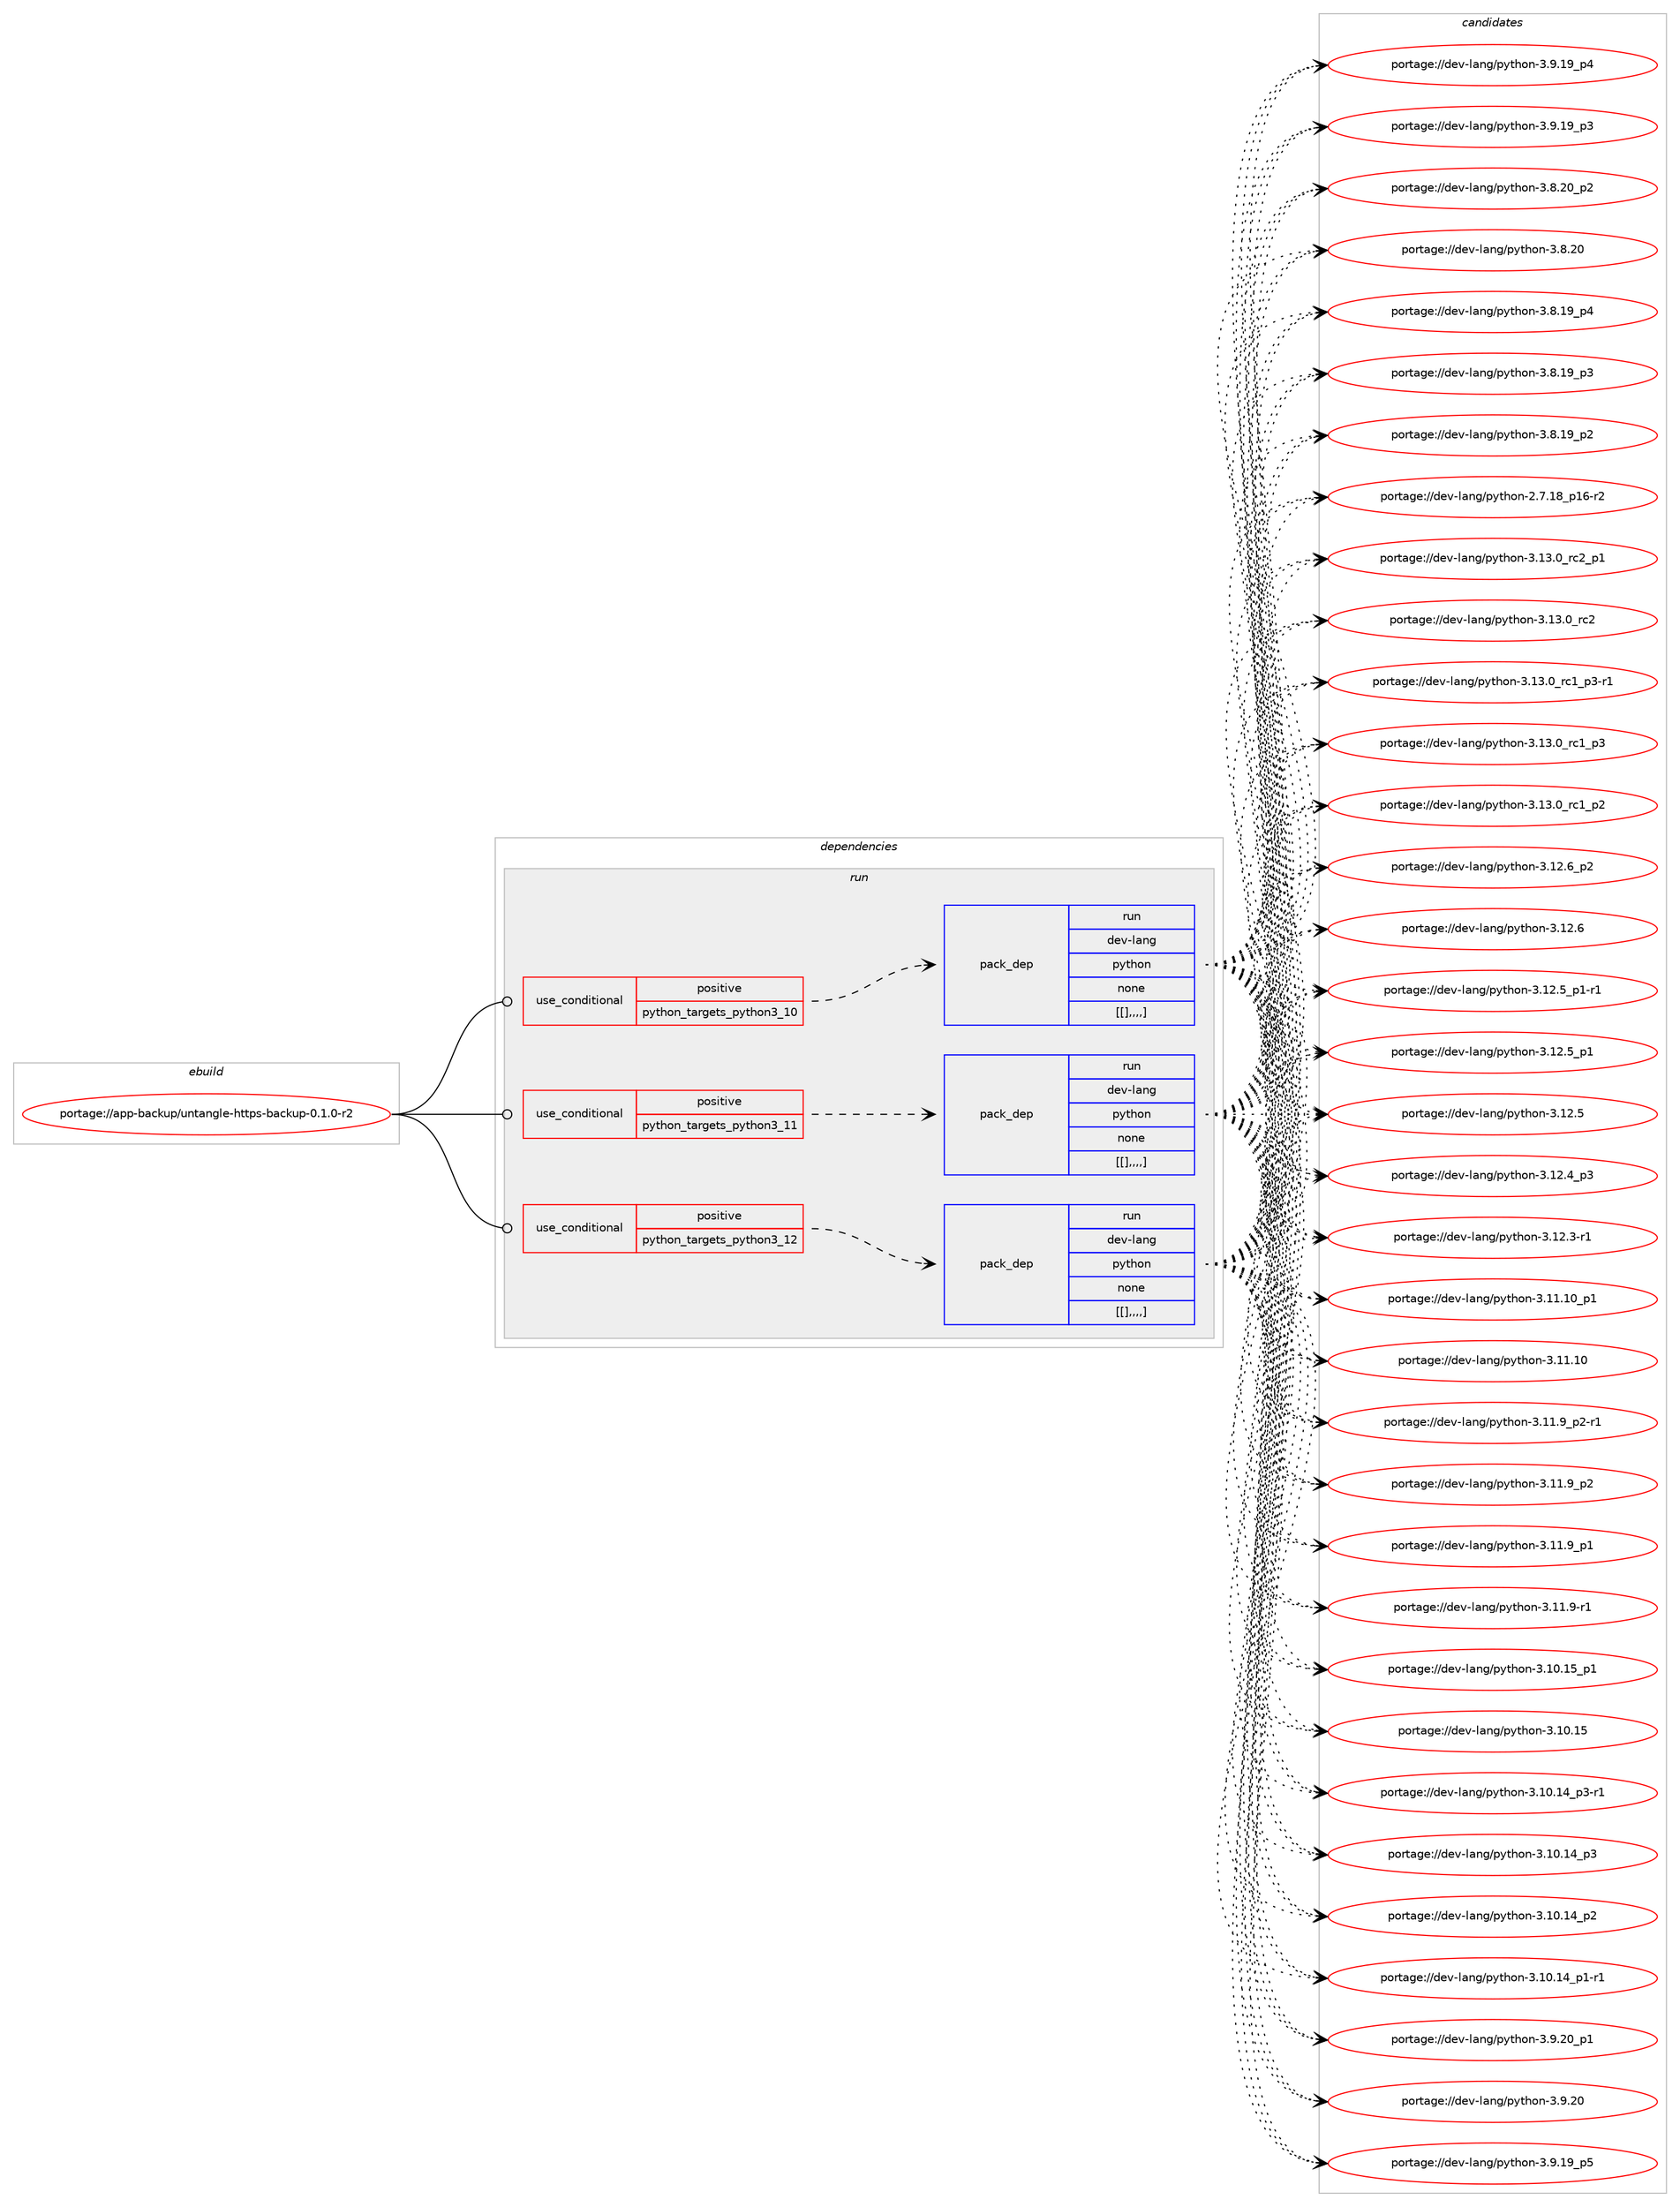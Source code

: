 digraph prolog {

# *************
# Graph options
# *************

newrank=true;
concentrate=true;
compound=true;
graph [rankdir=LR,fontname=Helvetica,fontsize=10,ranksep=1.5];#, ranksep=2.5, nodesep=0.2];
edge  [arrowhead=vee];
node  [fontname=Helvetica,fontsize=10];

# **********
# The ebuild
# **********

subgraph cluster_leftcol {
color=gray;
label=<<i>ebuild</i>>;
id [label="portage://app-backup/untangle-https-backup-0.1.0-r2", color=red, width=4, href="../app-backup/untangle-https-backup-0.1.0-r2.svg"];
}

# ****************
# The dependencies
# ****************

subgraph cluster_midcol {
color=gray;
label=<<i>dependencies</i>>;
subgraph cluster_compile {
fillcolor="#eeeeee";
style=filled;
label=<<i>compile</i>>;
}
subgraph cluster_compileandrun {
fillcolor="#eeeeee";
style=filled;
label=<<i>compile and run</i>>;
}
subgraph cluster_run {
fillcolor="#eeeeee";
style=filled;
label=<<i>run</i>>;
subgraph cond2964 {
dependency10483 [label=<<TABLE BORDER="0" CELLBORDER="1" CELLSPACING="0" CELLPADDING="4"><TR><TD ROWSPAN="3" CELLPADDING="10">use_conditional</TD></TR><TR><TD>positive</TD></TR><TR><TD>python_targets_python3_10</TD></TR></TABLE>>, shape=none, color=red];
subgraph pack7472 {
dependency10484 [label=<<TABLE BORDER="0" CELLBORDER="1" CELLSPACING="0" CELLPADDING="4" WIDTH="220"><TR><TD ROWSPAN="6" CELLPADDING="30">pack_dep</TD></TR><TR><TD WIDTH="110">run</TD></TR><TR><TD>dev-lang</TD></TR><TR><TD>python</TD></TR><TR><TD>none</TD></TR><TR><TD>[[],,,,]</TD></TR></TABLE>>, shape=none, color=blue];
}
dependency10483:e -> dependency10484:w [weight=20,style="dashed",arrowhead="vee"];
}
id:e -> dependency10483:w [weight=20,style="solid",arrowhead="odot"];
subgraph cond2965 {
dependency10485 [label=<<TABLE BORDER="0" CELLBORDER="1" CELLSPACING="0" CELLPADDING="4"><TR><TD ROWSPAN="3" CELLPADDING="10">use_conditional</TD></TR><TR><TD>positive</TD></TR><TR><TD>python_targets_python3_11</TD></TR></TABLE>>, shape=none, color=red];
subgraph pack7473 {
dependency10486 [label=<<TABLE BORDER="0" CELLBORDER="1" CELLSPACING="0" CELLPADDING="4" WIDTH="220"><TR><TD ROWSPAN="6" CELLPADDING="30">pack_dep</TD></TR><TR><TD WIDTH="110">run</TD></TR><TR><TD>dev-lang</TD></TR><TR><TD>python</TD></TR><TR><TD>none</TD></TR><TR><TD>[[],,,,]</TD></TR></TABLE>>, shape=none, color=blue];
}
dependency10485:e -> dependency10486:w [weight=20,style="dashed",arrowhead="vee"];
}
id:e -> dependency10485:w [weight=20,style="solid",arrowhead="odot"];
subgraph cond2966 {
dependency10487 [label=<<TABLE BORDER="0" CELLBORDER="1" CELLSPACING="0" CELLPADDING="4"><TR><TD ROWSPAN="3" CELLPADDING="10">use_conditional</TD></TR><TR><TD>positive</TD></TR><TR><TD>python_targets_python3_12</TD></TR></TABLE>>, shape=none, color=red];
subgraph pack7474 {
dependency10488 [label=<<TABLE BORDER="0" CELLBORDER="1" CELLSPACING="0" CELLPADDING="4" WIDTH="220"><TR><TD ROWSPAN="6" CELLPADDING="30">pack_dep</TD></TR><TR><TD WIDTH="110">run</TD></TR><TR><TD>dev-lang</TD></TR><TR><TD>python</TD></TR><TR><TD>none</TD></TR><TR><TD>[[],,,,]</TD></TR></TABLE>>, shape=none, color=blue];
}
dependency10487:e -> dependency10488:w [weight=20,style="dashed",arrowhead="vee"];
}
id:e -> dependency10487:w [weight=20,style="solid",arrowhead="odot"];
}
}

# **************
# The candidates
# **************

subgraph cluster_choices {
rank=same;
color=gray;
label=<<i>candidates</i>>;

subgraph choice7472 {
color=black;
nodesep=1;
choice100101118451089711010347112121116104111110455146495146489511499509511249 [label="portage://dev-lang/python-3.13.0_rc2_p1", color=red, width=4,href="../dev-lang/python-3.13.0_rc2_p1.svg"];
choice10010111845108971101034711212111610411111045514649514648951149950 [label="portage://dev-lang/python-3.13.0_rc2", color=red, width=4,href="../dev-lang/python-3.13.0_rc2.svg"];
choice1001011184510897110103471121211161041111104551464951464895114994995112514511449 [label="portage://dev-lang/python-3.13.0_rc1_p3-r1", color=red, width=4,href="../dev-lang/python-3.13.0_rc1_p3-r1.svg"];
choice100101118451089711010347112121116104111110455146495146489511499499511251 [label="portage://dev-lang/python-3.13.0_rc1_p3", color=red, width=4,href="../dev-lang/python-3.13.0_rc1_p3.svg"];
choice100101118451089711010347112121116104111110455146495146489511499499511250 [label="portage://dev-lang/python-3.13.0_rc1_p2", color=red, width=4,href="../dev-lang/python-3.13.0_rc1_p2.svg"];
choice100101118451089711010347112121116104111110455146495046549511250 [label="portage://dev-lang/python-3.12.6_p2", color=red, width=4,href="../dev-lang/python-3.12.6_p2.svg"];
choice10010111845108971101034711212111610411111045514649504654 [label="portage://dev-lang/python-3.12.6", color=red, width=4,href="../dev-lang/python-3.12.6.svg"];
choice1001011184510897110103471121211161041111104551464950465395112494511449 [label="portage://dev-lang/python-3.12.5_p1-r1", color=red, width=4,href="../dev-lang/python-3.12.5_p1-r1.svg"];
choice100101118451089711010347112121116104111110455146495046539511249 [label="portage://dev-lang/python-3.12.5_p1", color=red, width=4,href="../dev-lang/python-3.12.5_p1.svg"];
choice10010111845108971101034711212111610411111045514649504653 [label="portage://dev-lang/python-3.12.5", color=red, width=4,href="../dev-lang/python-3.12.5.svg"];
choice100101118451089711010347112121116104111110455146495046529511251 [label="portage://dev-lang/python-3.12.4_p3", color=red, width=4,href="../dev-lang/python-3.12.4_p3.svg"];
choice100101118451089711010347112121116104111110455146495046514511449 [label="portage://dev-lang/python-3.12.3-r1", color=red, width=4,href="../dev-lang/python-3.12.3-r1.svg"];
choice10010111845108971101034711212111610411111045514649494649489511249 [label="portage://dev-lang/python-3.11.10_p1", color=red, width=4,href="../dev-lang/python-3.11.10_p1.svg"];
choice1001011184510897110103471121211161041111104551464949464948 [label="portage://dev-lang/python-3.11.10", color=red, width=4,href="../dev-lang/python-3.11.10.svg"];
choice1001011184510897110103471121211161041111104551464949465795112504511449 [label="portage://dev-lang/python-3.11.9_p2-r1", color=red, width=4,href="../dev-lang/python-3.11.9_p2-r1.svg"];
choice100101118451089711010347112121116104111110455146494946579511250 [label="portage://dev-lang/python-3.11.9_p2", color=red, width=4,href="../dev-lang/python-3.11.9_p2.svg"];
choice100101118451089711010347112121116104111110455146494946579511249 [label="portage://dev-lang/python-3.11.9_p1", color=red, width=4,href="../dev-lang/python-3.11.9_p1.svg"];
choice100101118451089711010347112121116104111110455146494946574511449 [label="portage://dev-lang/python-3.11.9-r1", color=red, width=4,href="../dev-lang/python-3.11.9-r1.svg"];
choice10010111845108971101034711212111610411111045514649484649539511249 [label="portage://dev-lang/python-3.10.15_p1", color=red, width=4,href="../dev-lang/python-3.10.15_p1.svg"];
choice1001011184510897110103471121211161041111104551464948464953 [label="portage://dev-lang/python-3.10.15", color=red, width=4,href="../dev-lang/python-3.10.15.svg"];
choice100101118451089711010347112121116104111110455146494846495295112514511449 [label="portage://dev-lang/python-3.10.14_p3-r1", color=red, width=4,href="../dev-lang/python-3.10.14_p3-r1.svg"];
choice10010111845108971101034711212111610411111045514649484649529511251 [label="portage://dev-lang/python-3.10.14_p3", color=red, width=4,href="../dev-lang/python-3.10.14_p3.svg"];
choice10010111845108971101034711212111610411111045514649484649529511250 [label="portage://dev-lang/python-3.10.14_p2", color=red, width=4,href="../dev-lang/python-3.10.14_p2.svg"];
choice100101118451089711010347112121116104111110455146494846495295112494511449 [label="portage://dev-lang/python-3.10.14_p1-r1", color=red, width=4,href="../dev-lang/python-3.10.14_p1-r1.svg"];
choice100101118451089711010347112121116104111110455146574650489511249 [label="portage://dev-lang/python-3.9.20_p1", color=red, width=4,href="../dev-lang/python-3.9.20_p1.svg"];
choice10010111845108971101034711212111610411111045514657465048 [label="portage://dev-lang/python-3.9.20", color=red, width=4,href="../dev-lang/python-3.9.20.svg"];
choice100101118451089711010347112121116104111110455146574649579511253 [label="portage://dev-lang/python-3.9.19_p5", color=red, width=4,href="../dev-lang/python-3.9.19_p5.svg"];
choice100101118451089711010347112121116104111110455146574649579511252 [label="portage://dev-lang/python-3.9.19_p4", color=red, width=4,href="../dev-lang/python-3.9.19_p4.svg"];
choice100101118451089711010347112121116104111110455146574649579511251 [label="portage://dev-lang/python-3.9.19_p3", color=red, width=4,href="../dev-lang/python-3.9.19_p3.svg"];
choice100101118451089711010347112121116104111110455146564650489511250 [label="portage://dev-lang/python-3.8.20_p2", color=red, width=4,href="../dev-lang/python-3.8.20_p2.svg"];
choice10010111845108971101034711212111610411111045514656465048 [label="portage://dev-lang/python-3.8.20", color=red, width=4,href="../dev-lang/python-3.8.20.svg"];
choice100101118451089711010347112121116104111110455146564649579511252 [label="portage://dev-lang/python-3.8.19_p4", color=red, width=4,href="../dev-lang/python-3.8.19_p4.svg"];
choice100101118451089711010347112121116104111110455146564649579511251 [label="portage://dev-lang/python-3.8.19_p3", color=red, width=4,href="../dev-lang/python-3.8.19_p3.svg"];
choice100101118451089711010347112121116104111110455146564649579511250 [label="portage://dev-lang/python-3.8.19_p2", color=red, width=4,href="../dev-lang/python-3.8.19_p2.svg"];
choice100101118451089711010347112121116104111110455046554649569511249544511450 [label="portage://dev-lang/python-2.7.18_p16-r2", color=red, width=4,href="../dev-lang/python-2.7.18_p16-r2.svg"];
dependency10484:e -> choice100101118451089711010347112121116104111110455146495146489511499509511249:w [style=dotted,weight="100"];
dependency10484:e -> choice10010111845108971101034711212111610411111045514649514648951149950:w [style=dotted,weight="100"];
dependency10484:e -> choice1001011184510897110103471121211161041111104551464951464895114994995112514511449:w [style=dotted,weight="100"];
dependency10484:e -> choice100101118451089711010347112121116104111110455146495146489511499499511251:w [style=dotted,weight="100"];
dependency10484:e -> choice100101118451089711010347112121116104111110455146495146489511499499511250:w [style=dotted,weight="100"];
dependency10484:e -> choice100101118451089711010347112121116104111110455146495046549511250:w [style=dotted,weight="100"];
dependency10484:e -> choice10010111845108971101034711212111610411111045514649504654:w [style=dotted,weight="100"];
dependency10484:e -> choice1001011184510897110103471121211161041111104551464950465395112494511449:w [style=dotted,weight="100"];
dependency10484:e -> choice100101118451089711010347112121116104111110455146495046539511249:w [style=dotted,weight="100"];
dependency10484:e -> choice10010111845108971101034711212111610411111045514649504653:w [style=dotted,weight="100"];
dependency10484:e -> choice100101118451089711010347112121116104111110455146495046529511251:w [style=dotted,weight="100"];
dependency10484:e -> choice100101118451089711010347112121116104111110455146495046514511449:w [style=dotted,weight="100"];
dependency10484:e -> choice10010111845108971101034711212111610411111045514649494649489511249:w [style=dotted,weight="100"];
dependency10484:e -> choice1001011184510897110103471121211161041111104551464949464948:w [style=dotted,weight="100"];
dependency10484:e -> choice1001011184510897110103471121211161041111104551464949465795112504511449:w [style=dotted,weight="100"];
dependency10484:e -> choice100101118451089711010347112121116104111110455146494946579511250:w [style=dotted,weight="100"];
dependency10484:e -> choice100101118451089711010347112121116104111110455146494946579511249:w [style=dotted,weight="100"];
dependency10484:e -> choice100101118451089711010347112121116104111110455146494946574511449:w [style=dotted,weight="100"];
dependency10484:e -> choice10010111845108971101034711212111610411111045514649484649539511249:w [style=dotted,weight="100"];
dependency10484:e -> choice1001011184510897110103471121211161041111104551464948464953:w [style=dotted,weight="100"];
dependency10484:e -> choice100101118451089711010347112121116104111110455146494846495295112514511449:w [style=dotted,weight="100"];
dependency10484:e -> choice10010111845108971101034711212111610411111045514649484649529511251:w [style=dotted,weight="100"];
dependency10484:e -> choice10010111845108971101034711212111610411111045514649484649529511250:w [style=dotted,weight="100"];
dependency10484:e -> choice100101118451089711010347112121116104111110455146494846495295112494511449:w [style=dotted,weight="100"];
dependency10484:e -> choice100101118451089711010347112121116104111110455146574650489511249:w [style=dotted,weight="100"];
dependency10484:e -> choice10010111845108971101034711212111610411111045514657465048:w [style=dotted,weight="100"];
dependency10484:e -> choice100101118451089711010347112121116104111110455146574649579511253:w [style=dotted,weight="100"];
dependency10484:e -> choice100101118451089711010347112121116104111110455146574649579511252:w [style=dotted,weight="100"];
dependency10484:e -> choice100101118451089711010347112121116104111110455146574649579511251:w [style=dotted,weight="100"];
dependency10484:e -> choice100101118451089711010347112121116104111110455146564650489511250:w [style=dotted,weight="100"];
dependency10484:e -> choice10010111845108971101034711212111610411111045514656465048:w [style=dotted,weight="100"];
dependency10484:e -> choice100101118451089711010347112121116104111110455146564649579511252:w [style=dotted,weight="100"];
dependency10484:e -> choice100101118451089711010347112121116104111110455146564649579511251:w [style=dotted,weight="100"];
dependency10484:e -> choice100101118451089711010347112121116104111110455146564649579511250:w [style=dotted,weight="100"];
dependency10484:e -> choice100101118451089711010347112121116104111110455046554649569511249544511450:w [style=dotted,weight="100"];
}
subgraph choice7473 {
color=black;
nodesep=1;
choice100101118451089711010347112121116104111110455146495146489511499509511249 [label="portage://dev-lang/python-3.13.0_rc2_p1", color=red, width=4,href="../dev-lang/python-3.13.0_rc2_p1.svg"];
choice10010111845108971101034711212111610411111045514649514648951149950 [label="portage://dev-lang/python-3.13.0_rc2", color=red, width=4,href="../dev-lang/python-3.13.0_rc2.svg"];
choice1001011184510897110103471121211161041111104551464951464895114994995112514511449 [label="portage://dev-lang/python-3.13.0_rc1_p3-r1", color=red, width=4,href="../dev-lang/python-3.13.0_rc1_p3-r1.svg"];
choice100101118451089711010347112121116104111110455146495146489511499499511251 [label="portage://dev-lang/python-3.13.0_rc1_p3", color=red, width=4,href="../dev-lang/python-3.13.0_rc1_p3.svg"];
choice100101118451089711010347112121116104111110455146495146489511499499511250 [label="portage://dev-lang/python-3.13.0_rc1_p2", color=red, width=4,href="../dev-lang/python-3.13.0_rc1_p2.svg"];
choice100101118451089711010347112121116104111110455146495046549511250 [label="portage://dev-lang/python-3.12.6_p2", color=red, width=4,href="../dev-lang/python-3.12.6_p2.svg"];
choice10010111845108971101034711212111610411111045514649504654 [label="portage://dev-lang/python-3.12.6", color=red, width=4,href="../dev-lang/python-3.12.6.svg"];
choice1001011184510897110103471121211161041111104551464950465395112494511449 [label="portage://dev-lang/python-3.12.5_p1-r1", color=red, width=4,href="../dev-lang/python-3.12.5_p1-r1.svg"];
choice100101118451089711010347112121116104111110455146495046539511249 [label="portage://dev-lang/python-3.12.5_p1", color=red, width=4,href="../dev-lang/python-3.12.5_p1.svg"];
choice10010111845108971101034711212111610411111045514649504653 [label="portage://dev-lang/python-3.12.5", color=red, width=4,href="../dev-lang/python-3.12.5.svg"];
choice100101118451089711010347112121116104111110455146495046529511251 [label="portage://dev-lang/python-3.12.4_p3", color=red, width=4,href="../dev-lang/python-3.12.4_p3.svg"];
choice100101118451089711010347112121116104111110455146495046514511449 [label="portage://dev-lang/python-3.12.3-r1", color=red, width=4,href="../dev-lang/python-3.12.3-r1.svg"];
choice10010111845108971101034711212111610411111045514649494649489511249 [label="portage://dev-lang/python-3.11.10_p1", color=red, width=4,href="../dev-lang/python-3.11.10_p1.svg"];
choice1001011184510897110103471121211161041111104551464949464948 [label="portage://dev-lang/python-3.11.10", color=red, width=4,href="../dev-lang/python-3.11.10.svg"];
choice1001011184510897110103471121211161041111104551464949465795112504511449 [label="portage://dev-lang/python-3.11.9_p2-r1", color=red, width=4,href="../dev-lang/python-3.11.9_p2-r1.svg"];
choice100101118451089711010347112121116104111110455146494946579511250 [label="portage://dev-lang/python-3.11.9_p2", color=red, width=4,href="../dev-lang/python-3.11.9_p2.svg"];
choice100101118451089711010347112121116104111110455146494946579511249 [label="portage://dev-lang/python-3.11.9_p1", color=red, width=4,href="../dev-lang/python-3.11.9_p1.svg"];
choice100101118451089711010347112121116104111110455146494946574511449 [label="portage://dev-lang/python-3.11.9-r1", color=red, width=4,href="../dev-lang/python-3.11.9-r1.svg"];
choice10010111845108971101034711212111610411111045514649484649539511249 [label="portage://dev-lang/python-3.10.15_p1", color=red, width=4,href="../dev-lang/python-3.10.15_p1.svg"];
choice1001011184510897110103471121211161041111104551464948464953 [label="portage://dev-lang/python-3.10.15", color=red, width=4,href="../dev-lang/python-3.10.15.svg"];
choice100101118451089711010347112121116104111110455146494846495295112514511449 [label="portage://dev-lang/python-3.10.14_p3-r1", color=red, width=4,href="../dev-lang/python-3.10.14_p3-r1.svg"];
choice10010111845108971101034711212111610411111045514649484649529511251 [label="portage://dev-lang/python-3.10.14_p3", color=red, width=4,href="../dev-lang/python-3.10.14_p3.svg"];
choice10010111845108971101034711212111610411111045514649484649529511250 [label="portage://dev-lang/python-3.10.14_p2", color=red, width=4,href="../dev-lang/python-3.10.14_p2.svg"];
choice100101118451089711010347112121116104111110455146494846495295112494511449 [label="portage://dev-lang/python-3.10.14_p1-r1", color=red, width=4,href="../dev-lang/python-3.10.14_p1-r1.svg"];
choice100101118451089711010347112121116104111110455146574650489511249 [label="portage://dev-lang/python-3.9.20_p1", color=red, width=4,href="../dev-lang/python-3.9.20_p1.svg"];
choice10010111845108971101034711212111610411111045514657465048 [label="portage://dev-lang/python-3.9.20", color=red, width=4,href="../dev-lang/python-3.9.20.svg"];
choice100101118451089711010347112121116104111110455146574649579511253 [label="portage://dev-lang/python-3.9.19_p5", color=red, width=4,href="../dev-lang/python-3.9.19_p5.svg"];
choice100101118451089711010347112121116104111110455146574649579511252 [label="portage://dev-lang/python-3.9.19_p4", color=red, width=4,href="../dev-lang/python-3.9.19_p4.svg"];
choice100101118451089711010347112121116104111110455146574649579511251 [label="portage://dev-lang/python-3.9.19_p3", color=red, width=4,href="../dev-lang/python-3.9.19_p3.svg"];
choice100101118451089711010347112121116104111110455146564650489511250 [label="portage://dev-lang/python-3.8.20_p2", color=red, width=4,href="../dev-lang/python-3.8.20_p2.svg"];
choice10010111845108971101034711212111610411111045514656465048 [label="portage://dev-lang/python-3.8.20", color=red, width=4,href="../dev-lang/python-3.8.20.svg"];
choice100101118451089711010347112121116104111110455146564649579511252 [label="portage://dev-lang/python-3.8.19_p4", color=red, width=4,href="../dev-lang/python-3.8.19_p4.svg"];
choice100101118451089711010347112121116104111110455146564649579511251 [label="portage://dev-lang/python-3.8.19_p3", color=red, width=4,href="../dev-lang/python-3.8.19_p3.svg"];
choice100101118451089711010347112121116104111110455146564649579511250 [label="portage://dev-lang/python-3.8.19_p2", color=red, width=4,href="../dev-lang/python-3.8.19_p2.svg"];
choice100101118451089711010347112121116104111110455046554649569511249544511450 [label="portage://dev-lang/python-2.7.18_p16-r2", color=red, width=4,href="../dev-lang/python-2.7.18_p16-r2.svg"];
dependency10486:e -> choice100101118451089711010347112121116104111110455146495146489511499509511249:w [style=dotted,weight="100"];
dependency10486:e -> choice10010111845108971101034711212111610411111045514649514648951149950:w [style=dotted,weight="100"];
dependency10486:e -> choice1001011184510897110103471121211161041111104551464951464895114994995112514511449:w [style=dotted,weight="100"];
dependency10486:e -> choice100101118451089711010347112121116104111110455146495146489511499499511251:w [style=dotted,weight="100"];
dependency10486:e -> choice100101118451089711010347112121116104111110455146495146489511499499511250:w [style=dotted,weight="100"];
dependency10486:e -> choice100101118451089711010347112121116104111110455146495046549511250:w [style=dotted,weight="100"];
dependency10486:e -> choice10010111845108971101034711212111610411111045514649504654:w [style=dotted,weight="100"];
dependency10486:e -> choice1001011184510897110103471121211161041111104551464950465395112494511449:w [style=dotted,weight="100"];
dependency10486:e -> choice100101118451089711010347112121116104111110455146495046539511249:w [style=dotted,weight="100"];
dependency10486:e -> choice10010111845108971101034711212111610411111045514649504653:w [style=dotted,weight="100"];
dependency10486:e -> choice100101118451089711010347112121116104111110455146495046529511251:w [style=dotted,weight="100"];
dependency10486:e -> choice100101118451089711010347112121116104111110455146495046514511449:w [style=dotted,weight="100"];
dependency10486:e -> choice10010111845108971101034711212111610411111045514649494649489511249:w [style=dotted,weight="100"];
dependency10486:e -> choice1001011184510897110103471121211161041111104551464949464948:w [style=dotted,weight="100"];
dependency10486:e -> choice1001011184510897110103471121211161041111104551464949465795112504511449:w [style=dotted,weight="100"];
dependency10486:e -> choice100101118451089711010347112121116104111110455146494946579511250:w [style=dotted,weight="100"];
dependency10486:e -> choice100101118451089711010347112121116104111110455146494946579511249:w [style=dotted,weight="100"];
dependency10486:e -> choice100101118451089711010347112121116104111110455146494946574511449:w [style=dotted,weight="100"];
dependency10486:e -> choice10010111845108971101034711212111610411111045514649484649539511249:w [style=dotted,weight="100"];
dependency10486:e -> choice1001011184510897110103471121211161041111104551464948464953:w [style=dotted,weight="100"];
dependency10486:e -> choice100101118451089711010347112121116104111110455146494846495295112514511449:w [style=dotted,weight="100"];
dependency10486:e -> choice10010111845108971101034711212111610411111045514649484649529511251:w [style=dotted,weight="100"];
dependency10486:e -> choice10010111845108971101034711212111610411111045514649484649529511250:w [style=dotted,weight="100"];
dependency10486:e -> choice100101118451089711010347112121116104111110455146494846495295112494511449:w [style=dotted,weight="100"];
dependency10486:e -> choice100101118451089711010347112121116104111110455146574650489511249:w [style=dotted,weight="100"];
dependency10486:e -> choice10010111845108971101034711212111610411111045514657465048:w [style=dotted,weight="100"];
dependency10486:e -> choice100101118451089711010347112121116104111110455146574649579511253:w [style=dotted,weight="100"];
dependency10486:e -> choice100101118451089711010347112121116104111110455146574649579511252:w [style=dotted,weight="100"];
dependency10486:e -> choice100101118451089711010347112121116104111110455146574649579511251:w [style=dotted,weight="100"];
dependency10486:e -> choice100101118451089711010347112121116104111110455146564650489511250:w [style=dotted,weight="100"];
dependency10486:e -> choice10010111845108971101034711212111610411111045514656465048:w [style=dotted,weight="100"];
dependency10486:e -> choice100101118451089711010347112121116104111110455146564649579511252:w [style=dotted,weight="100"];
dependency10486:e -> choice100101118451089711010347112121116104111110455146564649579511251:w [style=dotted,weight="100"];
dependency10486:e -> choice100101118451089711010347112121116104111110455146564649579511250:w [style=dotted,weight="100"];
dependency10486:e -> choice100101118451089711010347112121116104111110455046554649569511249544511450:w [style=dotted,weight="100"];
}
subgraph choice7474 {
color=black;
nodesep=1;
choice100101118451089711010347112121116104111110455146495146489511499509511249 [label="portage://dev-lang/python-3.13.0_rc2_p1", color=red, width=4,href="../dev-lang/python-3.13.0_rc2_p1.svg"];
choice10010111845108971101034711212111610411111045514649514648951149950 [label="portage://dev-lang/python-3.13.0_rc2", color=red, width=4,href="../dev-lang/python-3.13.0_rc2.svg"];
choice1001011184510897110103471121211161041111104551464951464895114994995112514511449 [label="portage://dev-lang/python-3.13.0_rc1_p3-r1", color=red, width=4,href="../dev-lang/python-3.13.0_rc1_p3-r1.svg"];
choice100101118451089711010347112121116104111110455146495146489511499499511251 [label="portage://dev-lang/python-3.13.0_rc1_p3", color=red, width=4,href="../dev-lang/python-3.13.0_rc1_p3.svg"];
choice100101118451089711010347112121116104111110455146495146489511499499511250 [label="portage://dev-lang/python-3.13.0_rc1_p2", color=red, width=4,href="../dev-lang/python-3.13.0_rc1_p2.svg"];
choice100101118451089711010347112121116104111110455146495046549511250 [label="portage://dev-lang/python-3.12.6_p2", color=red, width=4,href="../dev-lang/python-3.12.6_p2.svg"];
choice10010111845108971101034711212111610411111045514649504654 [label="portage://dev-lang/python-3.12.6", color=red, width=4,href="../dev-lang/python-3.12.6.svg"];
choice1001011184510897110103471121211161041111104551464950465395112494511449 [label="portage://dev-lang/python-3.12.5_p1-r1", color=red, width=4,href="../dev-lang/python-3.12.5_p1-r1.svg"];
choice100101118451089711010347112121116104111110455146495046539511249 [label="portage://dev-lang/python-3.12.5_p1", color=red, width=4,href="../dev-lang/python-3.12.5_p1.svg"];
choice10010111845108971101034711212111610411111045514649504653 [label="portage://dev-lang/python-3.12.5", color=red, width=4,href="../dev-lang/python-3.12.5.svg"];
choice100101118451089711010347112121116104111110455146495046529511251 [label="portage://dev-lang/python-3.12.4_p3", color=red, width=4,href="../dev-lang/python-3.12.4_p3.svg"];
choice100101118451089711010347112121116104111110455146495046514511449 [label="portage://dev-lang/python-3.12.3-r1", color=red, width=4,href="../dev-lang/python-3.12.3-r1.svg"];
choice10010111845108971101034711212111610411111045514649494649489511249 [label="portage://dev-lang/python-3.11.10_p1", color=red, width=4,href="../dev-lang/python-3.11.10_p1.svg"];
choice1001011184510897110103471121211161041111104551464949464948 [label="portage://dev-lang/python-3.11.10", color=red, width=4,href="../dev-lang/python-3.11.10.svg"];
choice1001011184510897110103471121211161041111104551464949465795112504511449 [label="portage://dev-lang/python-3.11.9_p2-r1", color=red, width=4,href="../dev-lang/python-3.11.9_p2-r1.svg"];
choice100101118451089711010347112121116104111110455146494946579511250 [label="portage://dev-lang/python-3.11.9_p2", color=red, width=4,href="../dev-lang/python-3.11.9_p2.svg"];
choice100101118451089711010347112121116104111110455146494946579511249 [label="portage://dev-lang/python-3.11.9_p1", color=red, width=4,href="../dev-lang/python-3.11.9_p1.svg"];
choice100101118451089711010347112121116104111110455146494946574511449 [label="portage://dev-lang/python-3.11.9-r1", color=red, width=4,href="../dev-lang/python-3.11.9-r1.svg"];
choice10010111845108971101034711212111610411111045514649484649539511249 [label="portage://dev-lang/python-3.10.15_p1", color=red, width=4,href="../dev-lang/python-3.10.15_p1.svg"];
choice1001011184510897110103471121211161041111104551464948464953 [label="portage://dev-lang/python-3.10.15", color=red, width=4,href="../dev-lang/python-3.10.15.svg"];
choice100101118451089711010347112121116104111110455146494846495295112514511449 [label="portage://dev-lang/python-3.10.14_p3-r1", color=red, width=4,href="../dev-lang/python-3.10.14_p3-r1.svg"];
choice10010111845108971101034711212111610411111045514649484649529511251 [label="portage://dev-lang/python-3.10.14_p3", color=red, width=4,href="../dev-lang/python-3.10.14_p3.svg"];
choice10010111845108971101034711212111610411111045514649484649529511250 [label="portage://dev-lang/python-3.10.14_p2", color=red, width=4,href="../dev-lang/python-3.10.14_p2.svg"];
choice100101118451089711010347112121116104111110455146494846495295112494511449 [label="portage://dev-lang/python-3.10.14_p1-r1", color=red, width=4,href="../dev-lang/python-3.10.14_p1-r1.svg"];
choice100101118451089711010347112121116104111110455146574650489511249 [label="portage://dev-lang/python-3.9.20_p1", color=red, width=4,href="../dev-lang/python-3.9.20_p1.svg"];
choice10010111845108971101034711212111610411111045514657465048 [label="portage://dev-lang/python-3.9.20", color=red, width=4,href="../dev-lang/python-3.9.20.svg"];
choice100101118451089711010347112121116104111110455146574649579511253 [label="portage://dev-lang/python-3.9.19_p5", color=red, width=4,href="../dev-lang/python-3.9.19_p5.svg"];
choice100101118451089711010347112121116104111110455146574649579511252 [label="portage://dev-lang/python-3.9.19_p4", color=red, width=4,href="../dev-lang/python-3.9.19_p4.svg"];
choice100101118451089711010347112121116104111110455146574649579511251 [label="portage://dev-lang/python-3.9.19_p3", color=red, width=4,href="../dev-lang/python-3.9.19_p3.svg"];
choice100101118451089711010347112121116104111110455146564650489511250 [label="portage://dev-lang/python-3.8.20_p2", color=red, width=4,href="../dev-lang/python-3.8.20_p2.svg"];
choice10010111845108971101034711212111610411111045514656465048 [label="portage://dev-lang/python-3.8.20", color=red, width=4,href="../dev-lang/python-3.8.20.svg"];
choice100101118451089711010347112121116104111110455146564649579511252 [label="portage://dev-lang/python-3.8.19_p4", color=red, width=4,href="../dev-lang/python-3.8.19_p4.svg"];
choice100101118451089711010347112121116104111110455146564649579511251 [label="portage://dev-lang/python-3.8.19_p3", color=red, width=4,href="../dev-lang/python-3.8.19_p3.svg"];
choice100101118451089711010347112121116104111110455146564649579511250 [label="portage://dev-lang/python-3.8.19_p2", color=red, width=4,href="../dev-lang/python-3.8.19_p2.svg"];
choice100101118451089711010347112121116104111110455046554649569511249544511450 [label="portage://dev-lang/python-2.7.18_p16-r2", color=red, width=4,href="../dev-lang/python-2.7.18_p16-r2.svg"];
dependency10488:e -> choice100101118451089711010347112121116104111110455146495146489511499509511249:w [style=dotted,weight="100"];
dependency10488:e -> choice10010111845108971101034711212111610411111045514649514648951149950:w [style=dotted,weight="100"];
dependency10488:e -> choice1001011184510897110103471121211161041111104551464951464895114994995112514511449:w [style=dotted,weight="100"];
dependency10488:e -> choice100101118451089711010347112121116104111110455146495146489511499499511251:w [style=dotted,weight="100"];
dependency10488:e -> choice100101118451089711010347112121116104111110455146495146489511499499511250:w [style=dotted,weight="100"];
dependency10488:e -> choice100101118451089711010347112121116104111110455146495046549511250:w [style=dotted,weight="100"];
dependency10488:e -> choice10010111845108971101034711212111610411111045514649504654:w [style=dotted,weight="100"];
dependency10488:e -> choice1001011184510897110103471121211161041111104551464950465395112494511449:w [style=dotted,weight="100"];
dependency10488:e -> choice100101118451089711010347112121116104111110455146495046539511249:w [style=dotted,weight="100"];
dependency10488:e -> choice10010111845108971101034711212111610411111045514649504653:w [style=dotted,weight="100"];
dependency10488:e -> choice100101118451089711010347112121116104111110455146495046529511251:w [style=dotted,weight="100"];
dependency10488:e -> choice100101118451089711010347112121116104111110455146495046514511449:w [style=dotted,weight="100"];
dependency10488:e -> choice10010111845108971101034711212111610411111045514649494649489511249:w [style=dotted,weight="100"];
dependency10488:e -> choice1001011184510897110103471121211161041111104551464949464948:w [style=dotted,weight="100"];
dependency10488:e -> choice1001011184510897110103471121211161041111104551464949465795112504511449:w [style=dotted,weight="100"];
dependency10488:e -> choice100101118451089711010347112121116104111110455146494946579511250:w [style=dotted,weight="100"];
dependency10488:e -> choice100101118451089711010347112121116104111110455146494946579511249:w [style=dotted,weight="100"];
dependency10488:e -> choice100101118451089711010347112121116104111110455146494946574511449:w [style=dotted,weight="100"];
dependency10488:e -> choice10010111845108971101034711212111610411111045514649484649539511249:w [style=dotted,weight="100"];
dependency10488:e -> choice1001011184510897110103471121211161041111104551464948464953:w [style=dotted,weight="100"];
dependency10488:e -> choice100101118451089711010347112121116104111110455146494846495295112514511449:w [style=dotted,weight="100"];
dependency10488:e -> choice10010111845108971101034711212111610411111045514649484649529511251:w [style=dotted,weight="100"];
dependency10488:e -> choice10010111845108971101034711212111610411111045514649484649529511250:w [style=dotted,weight="100"];
dependency10488:e -> choice100101118451089711010347112121116104111110455146494846495295112494511449:w [style=dotted,weight="100"];
dependency10488:e -> choice100101118451089711010347112121116104111110455146574650489511249:w [style=dotted,weight="100"];
dependency10488:e -> choice10010111845108971101034711212111610411111045514657465048:w [style=dotted,weight="100"];
dependency10488:e -> choice100101118451089711010347112121116104111110455146574649579511253:w [style=dotted,weight="100"];
dependency10488:e -> choice100101118451089711010347112121116104111110455146574649579511252:w [style=dotted,weight="100"];
dependency10488:e -> choice100101118451089711010347112121116104111110455146574649579511251:w [style=dotted,weight="100"];
dependency10488:e -> choice100101118451089711010347112121116104111110455146564650489511250:w [style=dotted,weight="100"];
dependency10488:e -> choice10010111845108971101034711212111610411111045514656465048:w [style=dotted,weight="100"];
dependency10488:e -> choice100101118451089711010347112121116104111110455146564649579511252:w [style=dotted,weight="100"];
dependency10488:e -> choice100101118451089711010347112121116104111110455146564649579511251:w [style=dotted,weight="100"];
dependency10488:e -> choice100101118451089711010347112121116104111110455146564649579511250:w [style=dotted,weight="100"];
dependency10488:e -> choice100101118451089711010347112121116104111110455046554649569511249544511450:w [style=dotted,weight="100"];
}
}

}
